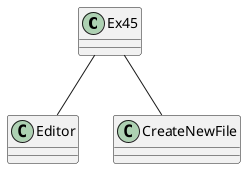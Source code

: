 @startuml
'https://plantuml.com/sequence-diagram

class Ex45 {

}

class Editor {

}

class CreateNewFile {

}

Ex45 -- Editor
Ex45 -- CreateNewFile
@enduml